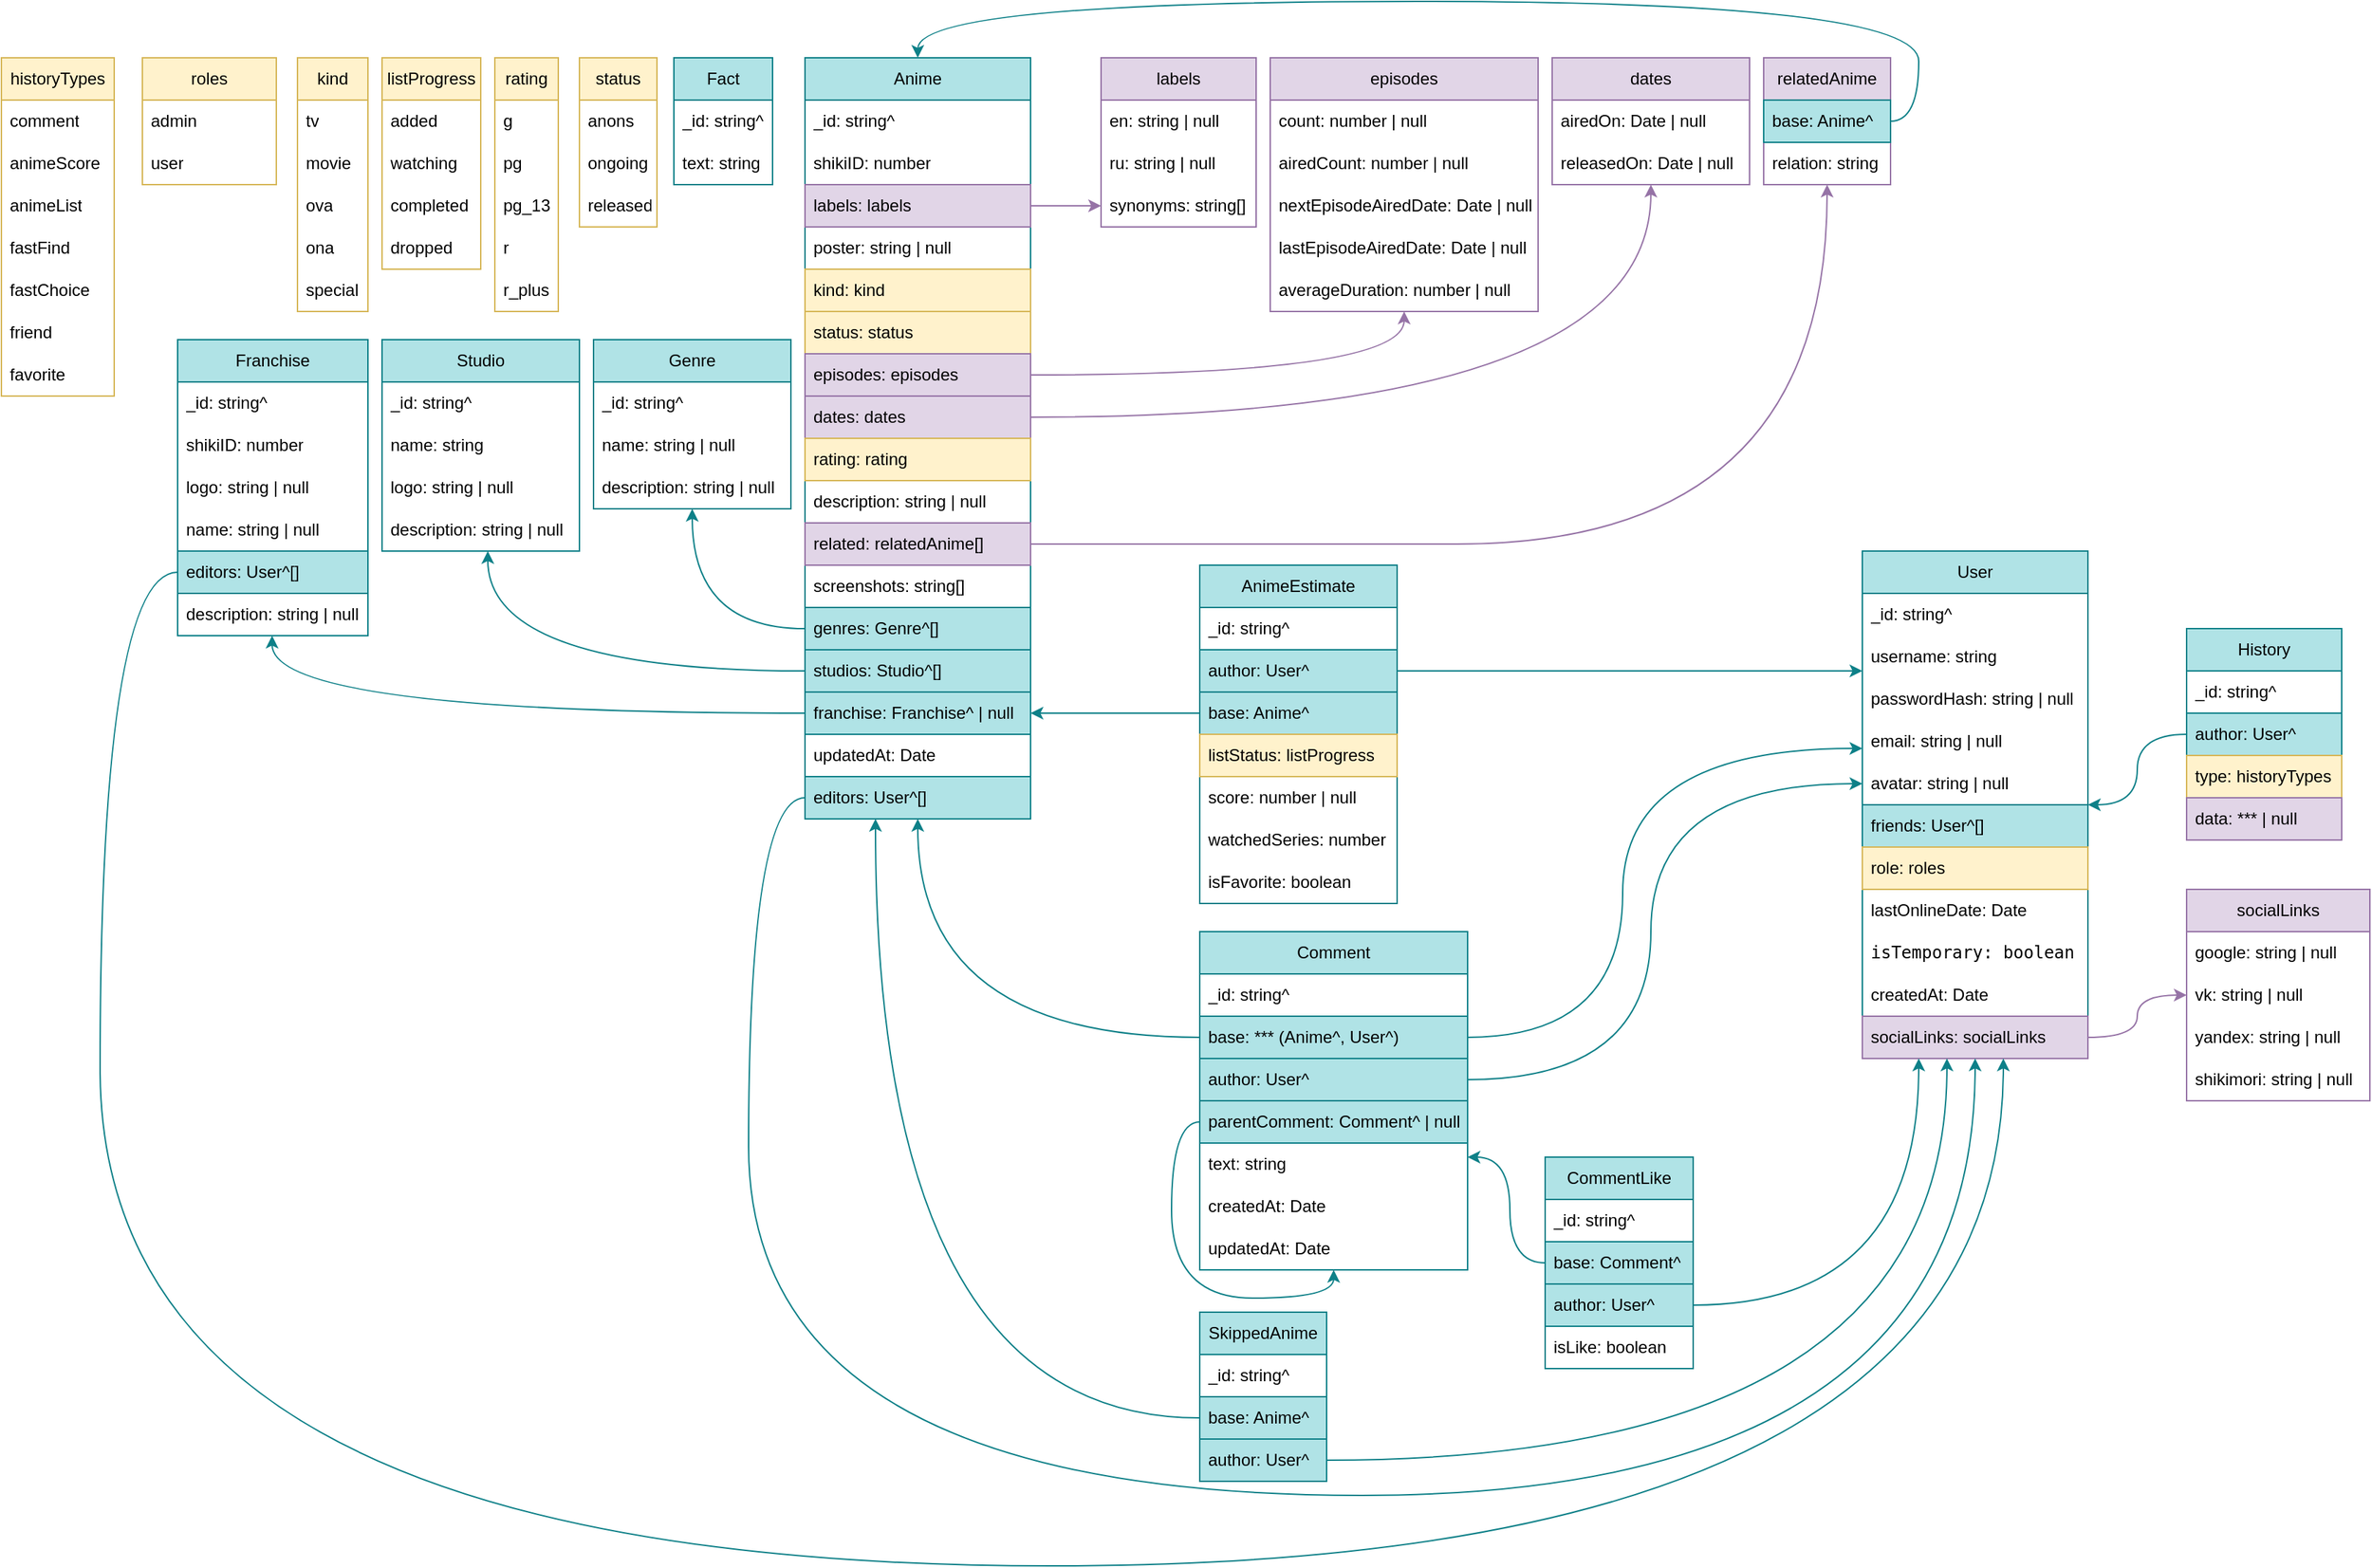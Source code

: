 <mxfile version="26.0.2">
  <diagram name="Страница — 1" id="XKVFJ1GbbV7rKd_0JlMm">
    <mxGraphModel dx="149" dy="994" grid="1" gridSize="10" guides="1" tooltips="1" connect="1" arrows="1" fold="1" page="1" pageScale="1" pageWidth="827" pageHeight="1169" math="0" shadow="0">
      <root>
        <mxCell id="0" />
        <mxCell id="1" parent="0" />
        <mxCell id="zZ4p3Ma7blZlyQDrdSuo-1" value="Fact" style="swimlane;fontStyle=0;childLayout=stackLayout;horizontal=1;startSize=30;horizontalStack=0;resizeParent=1;resizeParentMax=0;resizeLast=0;collapsible=1;marginBottom=0;whiteSpace=wrap;html=1;fillColor=#b0e3e6;strokeColor=#0e8088;" parent="1" vertex="1">
          <mxGeometry x="2197" y="710" width="70" height="90" as="geometry" />
        </mxCell>
        <mxCell id="zZ4p3Ma7blZlyQDrdSuo-2" value="_id: string^" style="text;strokeColor=none;fillColor=none;align=left;verticalAlign=middle;spacingLeft=4;spacingRight=4;overflow=hidden;points=[[0,0.5],[1,0.5]];portConstraint=eastwest;rotatable=0;whiteSpace=wrap;html=1;" parent="zZ4p3Ma7blZlyQDrdSuo-1" vertex="1">
          <mxGeometry y="30" width="70" height="30" as="geometry" />
        </mxCell>
        <mxCell id="zZ4p3Ma7blZlyQDrdSuo-4" value="text: string" style="text;strokeColor=none;fillColor=none;align=left;verticalAlign=middle;spacingLeft=4;spacingRight=4;overflow=hidden;points=[[0,0.5],[1,0.5]];portConstraint=eastwest;rotatable=0;whiteSpace=wrap;html=1;" parent="zZ4p3Ma7blZlyQDrdSuo-1" vertex="1">
          <mxGeometry y="60" width="70" height="30" as="geometry" />
        </mxCell>
        <mxCell id="zZ4p3Ma7blZlyQDrdSuo-5" value="Genre" style="swimlane;fontStyle=0;childLayout=stackLayout;horizontal=1;startSize=30;horizontalStack=0;resizeParent=1;resizeParentMax=0;resizeLast=0;collapsible=1;marginBottom=0;whiteSpace=wrap;html=1;fillColor=#b0e3e6;strokeColor=#0e8088;" parent="1" vertex="1">
          <mxGeometry x="2140" y="910" width="140" height="120" as="geometry" />
        </mxCell>
        <mxCell id="zZ4p3Ma7blZlyQDrdSuo-6" value="_id: string^" style="text;strokeColor=none;fillColor=none;align=left;verticalAlign=middle;spacingLeft=4;spacingRight=4;overflow=hidden;points=[[0,0.5],[1,0.5]];portConstraint=eastwest;rotatable=0;whiteSpace=wrap;html=1;" parent="zZ4p3Ma7blZlyQDrdSuo-5" vertex="1">
          <mxGeometry y="30" width="140" height="30" as="geometry" />
        </mxCell>
        <mxCell id="zZ4p3Ma7blZlyQDrdSuo-7" value="name: string | null" style="text;strokeColor=none;fillColor=none;align=left;verticalAlign=middle;spacingLeft=4;spacingRight=4;overflow=hidden;points=[[0,0.5],[1,0.5]];portConstraint=eastwest;rotatable=0;whiteSpace=wrap;html=1;" parent="zZ4p3Ma7blZlyQDrdSuo-5" vertex="1">
          <mxGeometry y="60" width="140" height="30" as="geometry" />
        </mxCell>
        <mxCell id="zZ4p3Ma7blZlyQDrdSuo-8" value="description: string | null" style="text;strokeColor=none;fillColor=none;align=left;verticalAlign=middle;spacingLeft=4;spacingRight=4;overflow=hidden;points=[[0,0.5],[1,0.5]];portConstraint=eastwest;rotatable=0;whiteSpace=wrap;html=1;" parent="zZ4p3Ma7blZlyQDrdSuo-5" vertex="1">
          <mxGeometry y="90" width="140" height="30" as="geometry" />
        </mxCell>
        <mxCell id="zZ4p3Ma7blZlyQDrdSuo-31" value="Studio" style="swimlane;fontStyle=0;childLayout=stackLayout;horizontal=1;startSize=30;horizontalStack=0;resizeParent=1;resizeParentMax=0;resizeLast=0;collapsible=1;marginBottom=0;whiteSpace=wrap;html=1;fillColor=#b0e3e6;strokeColor=#0e8088;" parent="1" vertex="1">
          <mxGeometry x="1990" y="910" width="140" height="150" as="geometry" />
        </mxCell>
        <mxCell id="zZ4p3Ma7blZlyQDrdSuo-32" value="_id: string^" style="text;strokeColor=none;fillColor=none;align=left;verticalAlign=middle;spacingLeft=4;spacingRight=4;overflow=hidden;points=[[0,0.5],[1,0.5]];portConstraint=eastwest;rotatable=0;whiteSpace=wrap;html=1;" parent="zZ4p3Ma7blZlyQDrdSuo-31" vertex="1">
          <mxGeometry y="30" width="140" height="30" as="geometry" />
        </mxCell>
        <mxCell id="zZ4p3Ma7blZlyQDrdSuo-35" value="name:&amp;nbsp;&lt;span style=&quot;text-align: center;&quot;&gt;string&lt;/span&gt;" style="text;align=left;verticalAlign=middle;spacingLeft=4;spacingRight=4;overflow=hidden;points=[[0,0.5],[1,0.5]];portConstraint=eastwest;rotatable=0;whiteSpace=wrap;html=1;" parent="zZ4p3Ma7blZlyQDrdSuo-31" vertex="1">
          <mxGeometry y="60" width="140" height="30" as="geometry" />
        </mxCell>
        <mxCell id="zZ4p3Ma7blZlyQDrdSuo-37" value="&lt;div style=&quot;text-align: center;&quot;&gt;&lt;span style=&quot;background-color: initial;&quot;&gt;logo: string | null&lt;/span&gt;&lt;/div&gt;" style="text;strokeColor=none;fillColor=none;align=left;verticalAlign=middle;spacingLeft=4;spacingRight=4;overflow=hidden;points=[[0,0.5],[1,0.5]];portConstraint=eastwest;rotatable=0;whiteSpace=wrap;html=1;" parent="zZ4p3Ma7blZlyQDrdSuo-31" vertex="1">
          <mxGeometry y="90" width="140" height="30" as="geometry" />
        </mxCell>
        <mxCell id="zZ4p3Ma7blZlyQDrdSuo-36" value="description: string | null" style="text;strokeColor=none;fillColor=none;align=left;verticalAlign=middle;spacingLeft=4;spacingRight=4;overflow=hidden;points=[[0,0.5],[1,0.5]];portConstraint=eastwest;rotatable=0;whiteSpace=wrap;html=1;" parent="zZ4p3Ma7blZlyQDrdSuo-31" vertex="1">
          <mxGeometry y="120" width="140" height="30" as="geometry" />
        </mxCell>
        <mxCell id="zZ4p3Ma7blZlyQDrdSuo-41" value="Franchise" style="swimlane;fontStyle=0;childLayout=stackLayout;horizontal=1;startSize=30;horizontalStack=0;resizeParent=1;resizeParentMax=0;resizeLast=0;collapsible=1;marginBottom=0;whiteSpace=wrap;html=1;fillColor=#b0e3e6;strokeColor=#0e8088;" parent="1" vertex="1">
          <mxGeometry x="1845" y="910" width="135" height="210" as="geometry">
            <mxRectangle x="2610" y="1110" width="90" height="30" as="alternateBounds" />
          </mxGeometry>
        </mxCell>
        <mxCell id="zZ4p3Ma7blZlyQDrdSuo-42" value="_id: string^" style="text;strokeColor=none;fillColor=none;align=left;verticalAlign=middle;spacingLeft=4;spacingRight=4;overflow=hidden;points=[[0,0.5],[1,0.5]];portConstraint=eastwest;rotatable=0;whiteSpace=wrap;html=1;" parent="zZ4p3Ma7blZlyQDrdSuo-41" vertex="1">
          <mxGeometry y="30" width="135" height="30" as="geometry" />
        </mxCell>
        <mxCell id="TUELedt9HA0YeExGrcue-5" value="shikiID: number" style="text;strokeColor=none;fillColor=none;align=left;verticalAlign=middle;spacingLeft=4;spacingRight=4;overflow=hidden;points=[[0,0.5],[1,0.5]];portConstraint=eastwest;rotatable=0;whiteSpace=wrap;html=1;" parent="zZ4p3Ma7blZlyQDrdSuo-41" vertex="1">
          <mxGeometry y="60" width="135" height="30" as="geometry" />
        </mxCell>
        <mxCell id="zZ4p3Ma7blZlyQDrdSuo-45" value="&lt;div style=&quot;text-align: center;&quot;&gt;&lt;span style=&quot;background-color: initial;&quot;&gt;logo: string | null&lt;/span&gt;&lt;/div&gt;" style="text;strokeColor=none;fillColor=none;align=left;verticalAlign=middle;spacingLeft=4;spacingRight=4;overflow=hidden;points=[[0,0.5],[1,0.5]];portConstraint=eastwest;rotatable=0;whiteSpace=wrap;html=1;" parent="zZ4p3Ma7blZlyQDrdSuo-41" vertex="1">
          <mxGeometry y="90" width="135" height="30" as="geometry" />
        </mxCell>
        <mxCell id="TUELedt9HA0YeExGrcue-6" value="name: string | null" style="text;strokeColor=none;fillColor=none;align=left;verticalAlign=middle;spacingLeft=4;spacingRight=4;overflow=hidden;points=[[0,0.5],[1,0.5]];portConstraint=eastwest;rotatable=0;whiteSpace=wrap;html=1;" parent="zZ4p3Ma7blZlyQDrdSuo-41" vertex="1">
          <mxGeometry y="120" width="135" height="30" as="geometry" />
        </mxCell>
        <mxCell id="0y52xz_n6hfbKLtRk1o--50" value="&lt;div style=&quot;text-align: center;&quot;&gt;&lt;span style=&quot;background-color: initial;&quot;&gt;editors: User^[]&lt;/span&gt;&lt;/div&gt;" style="text;strokeColor=#0e8088;fillColor=#b0e3e6;align=left;verticalAlign=middle;spacingLeft=4;spacingRight=4;overflow=hidden;points=[[0,0.5],[1,0.5]];portConstraint=eastwest;rotatable=0;whiteSpace=wrap;html=1;" parent="zZ4p3Ma7blZlyQDrdSuo-41" vertex="1">
          <mxGeometry y="150" width="135" height="30" as="geometry" />
        </mxCell>
        <mxCell id="TUELedt9HA0YeExGrcue-7" value="description: string | null" style="text;strokeColor=none;fillColor=none;align=left;verticalAlign=middle;spacingLeft=4;spacingRight=4;overflow=hidden;points=[[0,0.5],[1,0.5]];portConstraint=eastwest;rotatable=0;whiteSpace=wrap;html=1;" parent="zZ4p3Ma7blZlyQDrdSuo-41" vertex="1">
          <mxGeometry y="180" width="135" height="30" as="geometry" />
        </mxCell>
        <mxCell id="zZ4p3Ma7blZlyQDrdSuo-47" value="Comment" style="swimlane;fontStyle=0;childLayout=stackLayout;horizontal=1;startSize=30;horizontalStack=0;resizeParent=1;resizeParentMax=0;resizeLast=0;collapsible=1;marginBottom=0;whiteSpace=wrap;html=1;fillColor=#b0e3e6;strokeColor=#0e8088;" parent="1" vertex="1">
          <mxGeometry x="2570" y="1330" width="190" height="240" as="geometry" />
        </mxCell>
        <mxCell id="zZ4p3Ma7blZlyQDrdSuo-48" value="_id: string^" style="text;strokeColor=none;fillColor=none;align=left;verticalAlign=middle;spacingLeft=4;spacingRight=4;overflow=hidden;points=[[0,0.5],[1,0.5]];portConstraint=eastwest;rotatable=0;whiteSpace=wrap;html=1;" parent="zZ4p3Ma7blZlyQDrdSuo-47" vertex="1">
          <mxGeometry y="30" width="190" height="30" as="geometry" />
        </mxCell>
        <mxCell id="zZ4p3Ma7blZlyQDrdSuo-92" value="&lt;div style=&quot;text-align: center;&quot;&gt;&lt;span style=&quot;background-color: initial;&quot;&gt;base: *** (Anime^, User^)&lt;/span&gt;&lt;/div&gt;" style="text;strokeColor=#0e8088;fillColor=#b0e3e6;align=left;verticalAlign=middle;spacingLeft=4;spacingRight=4;overflow=hidden;points=[[0,0.5],[1,0.5]];portConstraint=eastwest;rotatable=0;whiteSpace=wrap;html=1;" parent="zZ4p3Ma7blZlyQDrdSuo-47" vertex="1">
          <mxGeometry y="60" width="190" height="30" as="geometry" />
        </mxCell>
        <mxCell id="zZ4p3Ma7blZlyQDrdSuo-49" value="&lt;div style=&quot;text-align: center;&quot;&gt;&lt;span style=&quot;background-color: initial;&quot;&gt;author: User^&lt;/span&gt;&lt;/div&gt;" style="text;strokeColor=#0e8088;fillColor=#b0e3e6;align=left;verticalAlign=middle;spacingLeft=4;spacingRight=4;overflow=hidden;points=[[0,0.5],[1,0.5]];portConstraint=eastwest;rotatable=0;whiteSpace=wrap;html=1;" parent="zZ4p3Ma7blZlyQDrdSuo-47" vertex="1">
          <mxGeometry y="90" width="190" height="30" as="geometry" />
        </mxCell>
        <mxCell id="TUELedt9HA0YeExGrcue-19" value="&lt;div style=&quot;text-align: center;&quot;&gt;&lt;span style=&quot;background-color: initial;&quot;&gt;parentComment: Comment^ | null&lt;/span&gt;&lt;/div&gt;" style="text;strokeColor=#0e8088;fillColor=#b0e3e6;align=left;verticalAlign=middle;spacingLeft=4;spacingRight=4;overflow=hidden;points=[[0,0.5],[1,0.5]];portConstraint=eastwest;rotatable=0;whiteSpace=wrap;html=1;" parent="zZ4p3Ma7blZlyQDrdSuo-47" vertex="1">
          <mxGeometry y="120" width="190" height="30" as="geometry" />
        </mxCell>
        <mxCell id="zZ4p3Ma7blZlyQDrdSuo-50" value="&lt;div style=&quot;text-align: center;&quot;&gt;&lt;span style=&quot;background-color: initial;&quot;&gt;text: string&lt;/span&gt;&lt;/div&gt;" style="text;strokeColor=none;fillColor=none;align=left;verticalAlign=middle;spacingLeft=4;spacingRight=4;overflow=hidden;points=[[0,0.5],[1,0.5]];portConstraint=eastwest;rotatable=0;whiteSpace=wrap;html=1;" parent="zZ4p3Ma7blZlyQDrdSuo-47" vertex="1">
          <mxGeometry y="150" width="190" height="30" as="geometry" />
        </mxCell>
        <mxCell id="TUELedt9HA0YeExGrcue-20" style="edgeStyle=orthogonalEdgeStyle;rounded=0;orthogonalLoop=1;jettySize=auto;html=1;fillColor=#1ba1e2;strokeColor=#0E8088;curved=1;" parent="zZ4p3Ma7blZlyQDrdSuo-47" source="TUELedt9HA0YeExGrcue-19" target="zZ4p3Ma7blZlyQDrdSuo-47" edge="1">
          <mxGeometry relative="1" as="geometry">
            <Array as="points">
              <mxPoint x="-20" y="135" />
              <mxPoint x="-20" y="260" />
              <mxPoint x="95" y="260" />
            </Array>
          </mxGeometry>
        </mxCell>
        <mxCell id="0y52xz_n6hfbKLtRk1o--20" value="createdAt: Date" style="text;strokeColor=none;fillColor=none;align=left;verticalAlign=middle;spacingLeft=4;spacingRight=4;overflow=hidden;points=[[0,0.5],[1,0.5]];portConstraint=eastwest;rotatable=0;whiteSpace=wrap;html=1;" parent="zZ4p3Ma7blZlyQDrdSuo-47" vertex="1">
          <mxGeometry y="180" width="190" height="30" as="geometry" />
        </mxCell>
        <mxCell id="0y52xz_n6hfbKLtRk1o--19" value="updatedAt: Date" style="text;strokeColor=none;fillColor=none;align=left;verticalAlign=middle;spacingLeft=4;spacingRight=4;overflow=hidden;points=[[0,0.5],[1,0.5]];portConstraint=eastwest;rotatable=0;whiteSpace=wrap;html=1;" parent="zZ4p3Ma7blZlyQDrdSuo-47" vertex="1">
          <mxGeometry y="210" width="190" height="30" as="geometry" />
        </mxCell>
        <mxCell id="zCz9-yZ-BNrnuggZIsPc-2" value="Anime" style="swimlane;fontStyle=0;childLayout=stackLayout;horizontal=1;startSize=30;horizontalStack=0;resizeParent=1;resizeParentMax=0;resizeLast=0;collapsible=1;marginBottom=0;whiteSpace=wrap;html=1;fillColor=#b0e3e6;strokeColor=#0e8088;" parent="1" vertex="1">
          <mxGeometry x="2290" y="710" width="160" height="540" as="geometry" />
        </mxCell>
        <mxCell id="zCz9-yZ-BNrnuggZIsPc-3" value="_id: string^" style="text;strokeColor=none;fillColor=none;align=left;verticalAlign=middle;spacingLeft=4;spacingRight=4;overflow=hidden;points=[[0,0.5],[1,0.5]];portConstraint=eastwest;rotatable=0;whiteSpace=wrap;html=1;" parent="zCz9-yZ-BNrnuggZIsPc-2" vertex="1">
          <mxGeometry y="30" width="160" height="30" as="geometry" />
        </mxCell>
        <mxCell id="zCz9-yZ-BNrnuggZIsPc-6" value="shikiID: number" style="text;strokeColor=none;fillColor=none;align=left;verticalAlign=middle;spacingLeft=4;spacingRight=4;overflow=hidden;points=[[0,0.5],[1,0.5]];portConstraint=eastwest;rotatable=0;whiteSpace=wrap;html=1;" parent="zCz9-yZ-BNrnuggZIsPc-2" vertex="1">
          <mxGeometry y="60" width="160" height="30" as="geometry" />
        </mxCell>
        <mxCell id="zCz9-yZ-BNrnuggZIsPc-7" value="labels: labels" style="text;strokeColor=#9673a6;fillColor=#e1d5e7;align=left;verticalAlign=middle;spacingLeft=4;spacingRight=4;overflow=hidden;points=[[0,0.5],[1,0.5]];portConstraint=eastwest;rotatable=0;whiteSpace=wrap;html=1;" parent="zCz9-yZ-BNrnuggZIsPc-2" vertex="1">
          <mxGeometry y="90" width="160" height="30" as="geometry" />
        </mxCell>
        <mxCell id="zCz9-yZ-BNrnuggZIsPc-15" value="poster: string | null" style="text;strokeColor=none;fillColor=none;align=left;verticalAlign=middle;spacingLeft=4;spacingRight=4;overflow=hidden;points=[[0,0.5],[1,0.5]];portConstraint=eastwest;rotatable=0;whiteSpace=wrap;html=1;" parent="zCz9-yZ-BNrnuggZIsPc-2" vertex="1">
          <mxGeometry y="120" width="160" height="30" as="geometry" />
        </mxCell>
        <mxCell id="zCz9-yZ-BNrnuggZIsPc-16" value="kind: kind" style="text;strokeColor=#d6b656;fillColor=#fff2cc;align=left;verticalAlign=middle;spacingLeft=4;spacingRight=4;overflow=hidden;points=[[0,0.5],[1,0.5]];portConstraint=eastwest;rotatable=0;whiteSpace=wrap;html=1;" parent="zCz9-yZ-BNrnuggZIsPc-2" vertex="1">
          <mxGeometry y="150" width="160" height="30" as="geometry" />
        </mxCell>
        <mxCell id="zCz9-yZ-BNrnuggZIsPc-44" value="status: status" style="text;strokeColor=#d6b656;fillColor=#fff2cc;align=left;verticalAlign=middle;spacingLeft=4;spacingRight=4;overflow=hidden;points=[[0,0.5],[1,0.5]];portConstraint=eastwest;rotatable=0;whiteSpace=wrap;html=1;" parent="zCz9-yZ-BNrnuggZIsPc-2" vertex="1">
          <mxGeometry y="180" width="160" height="30" as="geometry" />
        </mxCell>
        <mxCell id="zCz9-yZ-BNrnuggZIsPc-54" value="episodes: episodes" style="text;strokeColor=#9673a6;fillColor=#e1d5e7;align=left;verticalAlign=middle;spacingLeft=4;spacingRight=4;overflow=hidden;points=[[0,0.5],[1,0.5]];portConstraint=eastwest;rotatable=0;whiteSpace=wrap;html=1;" parent="zCz9-yZ-BNrnuggZIsPc-2" vertex="1">
          <mxGeometry y="210" width="160" height="30" as="geometry" />
        </mxCell>
        <mxCell id="zCz9-yZ-BNrnuggZIsPc-72" value="dates: dates" style="text;strokeColor=#9673a6;fillColor=#e1d5e7;align=left;verticalAlign=middle;spacingLeft=4;spacingRight=4;overflow=hidden;points=[[0,0.5],[1,0.5]];portConstraint=eastwest;rotatable=0;whiteSpace=wrap;html=1;" parent="zCz9-yZ-BNrnuggZIsPc-2" vertex="1">
          <mxGeometry y="240" width="160" height="30" as="geometry" />
        </mxCell>
        <mxCell id="zCz9-yZ-BNrnuggZIsPc-77" value="rating: rating" style="text;strokeColor=#d6b656;fillColor=#fff2cc;align=left;verticalAlign=middle;spacingLeft=4;spacingRight=4;overflow=hidden;points=[[0,0.5],[1,0.5]];portConstraint=eastwest;rotatable=0;whiteSpace=wrap;html=1;" parent="zCz9-yZ-BNrnuggZIsPc-2" vertex="1">
          <mxGeometry y="270" width="160" height="30" as="geometry" />
        </mxCell>
        <mxCell id="zCz9-yZ-BNrnuggZIsPc-86" value="description: string | null" style="text;strokeColor=none;fillColor=none;align=left;verticalAlign=middle;spacingLeft=4;spacingRight=4;overflow=hidden;points=[[0,0.5],[1,0.5]];portConstraint=eastwest;rotatable=0;whiteSpace=wrap;html=1;" parent="zCz9-yZ-BNrnuggZIsPc-2" vertex="1">
          <mxGeometry y="300" width="160" height="30" as="geometry" />
        </mxCell>
        <mxCell id="jFXlIMssa5CcWGej5E4a-13" value="related: relatedAnime[]" style="text;strokeColor=#9673a6;fillColor=#e1d5e7;align=left;verticalAlign=middle;spacingLeft=4;spacingRight=4;overflow=hidden;points=[[0,0.5],[1,0.5]];portConstraint=eastwest;rotatable=0;whiteSpace=wrap;html=1;" parent="zCz9-yZ-BNrnuggZIsPc-2" vertex="1">
          <mxGeometry y="330" width="160" height="30" as="geometry" />
        </mxCell>
        <mxCell id="zCz9-yZ-BNrnuggZIsPc-87" value="screenshots: string[]" style="text;strokeColor=none;fillColor=none;align=left;verticalAlign=middle;spacingLeft=4;spacingRight=4;overflow=hidden;points=[[0,0.5],[1,0.5]];portConstraint=eastwest;rotatable=0;whiteSpace=wrap;html=1;" parent="zCz9-yZ-BNrnuggZIsPc-2" vertex="1">
          <mxGeometry y="360" width="160" height="30" as="geometry" />
        </mxCell>
        <mxCell id="zCz9-yZ-BNrnuggZIsPc-89" value="genres: Genre^[]" style="text;strokeColor=#0e8088;fillColor=#b0e3e6;align=left;verticalAlign=middle;spacingLeft=4;spacingRight=4;overflow=hidden;points=[[0,0.5],[1,0.5]];portConstraint=eastwest;rotatable=0;whiteSpace=wrap;html=1;" parent="zCz9-yZ-BNrnuggZIsPc-2" vertex="1">
          <mxGeometry y="390" width="160" height="30" as="geometry" />
        </mxCell>
        <mxCell id="zCz9-yZ-BNrnuggZIsPc-92" value="studios: Studio^[]" style="text;strokeColor=#0e8088;fillColor=#b0e3e6;align=left;verticalAlign=middle;spacingLeft=4;spacingRight=4;overflow=hidden;points=[[0,0.5],[1,0.5]];portConstraint=eastwest;rotatable=0;whiteSpace=wrap;html=1;" parent="zCz9-yZ-BNrnuggZIsPc-2" vertex="1">
          <mxGeometry y="420" width="160" height="30" as="geometry" />
        </mxCell>
        <mxCell id="zCz9-yZ-BNrnuggZIsPc-94" value="franchise: Franchise^ | null" style="text;strokeColor=#0e8088;fillColor=#b0e3e6;align=left;verticalAlign=middle;spacingLeft=4;spacingRight=4;overflow=hidden;points=[[0,0.5],[1,0.5]];portConstraint=eastwest;rotatable=0;whiteSpace=wrap;html=1;" parent="zCz9-yZ-BNrnuggZIsPc-2" vertex="1">
          <mxGeometry y="450" width="160" height="30" as="geometry" />
        </mxCell>
        <mxCell id="zCz9-yZ-BNrnuggZIsPc-96" value="updatedAt: Date" style="text;strokeColor=none;fillColor=none;align=left;verticalAlign=middle;spacingLeft=4;spacingRight=4;overflow=hidden;points=[[0,0.5],[1,0.5]];portConstraint=eastwest;rotatable=0;whiteSpace=wrap;html=1;" parent="zCz9-yZ-BNrnuggZIsPc-2" vertex="1">
          <mxGeometry y="480" width="160" height="30" as="geometry" />
        </mxCell>
        <mxCell id="0y52xz_n6hfbKLtRk1o--48" value="&lt;div style=&quot;text-align: center;&quot;&gt;&lt;span style=&quot;background-color: initial;&quot;&gt;editors: User^[]&lt;/span&gt;&lt;/div&gt;" style="text;strokeColor=#0e8088;fillColor=#b0e3e6;align=left;verticalAlign=middle;spacingLeft=4;spacingRight=4;overflow=hidden;points=[[0,0.5],[1,0.5]];portConstraint=eastwest;rotatable=0;whiteSpace=wrap;html=1;" parent="zCz9-yZ-BNrnuggZIsPc-2" vertex="1">
          <mxGeometry y="510" width="160" height="30" as="geometry" />
        </mxCell>
        <mxCell id="zCz9-yZ-BNrnuggZIsPc-9" value="&lt;span style=&quot;text-align: left;&quot;&gt;labels&lt;/span&gt;" style="swimlane;fontStyle=0;childLayout=stackLayout;horizontal=1;startSize=30;horizontalStack=0;resizeParent=1;resizeParentMax=0;resizeLast=0;collapsible=1;marginBottom=0;whiteSpace=wrap;html=1;fillColor=#e1d5e7;strokeColor=#9673a6;" parent="1" vertex="1">
          <mxGeometry x="2500" y="710" width="110" height="120" as="geometry" />
        </mxCell>
        <mxCell id="zCz9-yZ-BNrnuggZIsPc-11" value="en: string | null" style="text;strokeColor=none;fillColor=none;align=left;verticalAlign=middle;spacingLeft=4;spacingRight=4;overflow=hidden;points=[[0,0.5],[1,0.5]];portConstraint=eastwest;rotatable=0;whiteSpace=wrap;html=1;" parent="zCz9-yZ-BNrnuggZIsPc-9" vertex="1">
          <mxGeometry y="30" width="110" height="30" as="geometry" />
        </mxCell>
        <mxCell id="zCz9-yZ-BNrnuggZIsPc-12" value="ru: string&amp;nbsp;| null" style="text;strokeColor=none;fillColor=none;align=left;verticalAlign=middle;spacingLeft=4;spacingRight=4;overflow=hidden;points=[[0,0.5],[1,0.5]];portConstraint=eastwest;rotatable=0;whiteSpace=wrap;html=1;" parent="zCz9-yZ-BNrnuggZIsPc-9" vertex="1">
          <mxGeometry y="60" width="110" height="30" as="geometry" />
        </mxCell>
        <mxCell id="zCz9-yZ-BNrnuggZIsPc-13" value="synonyms: string[]" style="text;strokeColor=none;fillColor=none;align=left;verticalAlign=middle;spacingLeft=4;spacingRight=4;overflow=hidden;points=[[0,0.5],[1,0.5]];portConstraint=eastwest;rotatable=0;whiteSpace=wrap;html=1;" parent="zCz9-yZ-BNrnuggZIsPc-9" vertex="1">
          <mxGeometry y="90" width="110" height="30" as="geometry" />
        </mxCell>
        <mxCell id="zCz9-yZ-BNrnuggZIsPc-17" value="&lt;span style=&quot;text-align: left;&quot;&gt;kind&lt;/span&gt;" style="swimlane;fontStyle=0;childLayout=stackLayout;horizontal=1;startSize=30;horizontalStack=0;resizeParent=1;resizeParentMax=0;resizeLast=0;collapsible=1;marginBottom=0;whiteSpace=wrap;html=1;fillColor=#fff2cc;strokeColor=#d6b656;" parent="1" vertex="1">
          <mxGeometry x="1930" y="710" width="50" height="180" as="geometry" />
        </mxCell>
        <mxCell id="zCz9-yZ-BNrnuggZIsPc-18" value="tv" style="text;strokeColor=none;fillColor=none;align=left;verticalAlign=middle;spacingLeft=4;spacingRight=4;overflow=hidden;points=[[0,0.5],[1,0.5]];portConstraint=eastwest;rotatable=0;whiteSpace=wrap;html=1;" parent="zCz9-yZ-BNrnuggZIsPc-17" vertex="1">
          <mxGeometry y="30" width="50" height="30" as="geometry" />
        </mxCell>
        <mxCell id="zCz9-yZ-BNrnuggZIsPc-19" value="movie" style="text;strokeColor=none;fillColor=none;align=left;verticalAlign=middle;spacingLeft=4;spacingRight=4;overflow=hidden;points=[[0,0.5],[1,0.5]];portConstraint=eastwest;rotatable=0;whiteSpace=wrap;html=1;" parent="zCz9-yZ-BNrnuggZIsPc-17" vertex="1">
          <mxGeometry y="60" width="50" height="30" as="geometry" />
        </mxCell>
        <mxCell id="zCz9-yZ-BNrnuggZIsPc-20" value="ova" style="text;strokeColor=none;fillColor=none;align=left;verticalAlign=middle;spacingLeft=4;spacingRight=4;overflow=hidden;points=[[0,0.5],[1,0.5]];portConstraint=eastwest;rotatable=0;whiteSpace=wrap;html=1;" parent="zCz9-yZ-BNrnuggZIsPc-17" vertex="1">
          <mxGeometry y="90" width="50" height="30" as="geometry" />
        </mxCell>
        <mxCell id="zCz9-yZ-BNrnuggZIsPc-21" value="ona" style="text;strokeColor=none;fillColor=none;align=left;verticalAlign=middle;spacingLeft=4;spacingRight=4;overflow=hidden;points=[[0,0.5],[1,0.5]];portConstraint=eastwest;rotatable=0;whiteSpace=wrap;html=1;" parent="zCz9-yZ-BNrnuggZIsPc-17" vertex="1">
          <mxGeometry y="120" width="50" height="30" as="geometry" />
        </mxCell>
        <mxCell id="zCz9-yZ-BNrnuggZIsPc-22" value="special" style="text;strokeColor=none;fillColor=none;align=left;verticalAlign=middle;spacingLeft=4;spacingRight=4;overflow=hidden;points=[[0,0.5],[1,0.5]];portConstraint=eastwest;rotatable=0;whiteSpace=wrap;html=1;" parent="zCz9-yZ-BNrnuggZIsPc-17" vertex="1">
          <mxGeometry y="150" width="50" height="30" as="geometry" />
        </mxCell>
        <mxCell id="zCz9-yZ-BNrnuggZIsPc-45" value="&lt;span style=&quot;text-align: left;&quot;&gt;status&lt;/span&gt;" style="swimlane;fontStyle=0;childLayout=stackLayout;horizontal=1;startSize=30;horizontalStack=0;resizeParent=1;resizeParentMax=0;resizeLast=0;collapsible=1;marginBottom=0;whiteSpace=wrap;html=1;fillColor=#fff2cc;strokeColor=#d6b656;" parent="1" vertex="1">
          <mxGeometry x="2130" y="710" width="55" height="120" as="geometry" />
        </mxCell>
        <mxCell id="zCz9-yZ-BNrnuggZIsPc-46" value="anons" style="text;strokeColor=none;fillColor=none;align=left;verticalAlign=middle;spacingLeft=4;spacingRight=4;overflow=hidden;points=[[0,0.5],[1,0.5]];portConstraint=eastwest;rotatable=0;whiteSpace=wrap;html=1;" parent="zCz9-yZ-BNrnuggZIsPc-45" vertex="1">
          <mxGeometry y="30" width="55" height="30" as="geometry" />
        </mxCell>
        <mxCell id="zCz9-yZ-BNrnuggZIsPc-47" value="ongoing" style="text;strokeColor=none;fillColor=none;align=left;verticalAlign=middle;spacingLeft=4;spacingRight=4;overflow=hidden;points=[[0,0.5],[1,0.5]];portConstraint=eastwest;rotatable=0;whiteSpace=wrap;html=1;" parent="zCz9-yZ-BNrnuggZIsPc-45" vertex="1">
          <mxGeometry y="60" width="55" height="30" as="geometry" />
        </mxCell>
        <mxCell id="zCz9-yZ-BNrnuggZIsPc-48" value="released" style="text;strokeColor=none;fillColor=none;align=left;verticalAlign=middle;spacingLeft=4;spacingRight=4;overflow=hidden;points=[[0,0.5],[1,0.5]];portConstraint=eastwest;rotatable=0;whiteSpace=wrap;html=1;" parent="zCz9-yZ-BNrnuggZIsPc-45" vertex="1">
          <mxGeometry y="90" width="55" height="30" as="geometry" />
        </mxCell>
        <mxCell id="zCz9-yZ-BNrnuggZIsPc-55" value="&lt;span style=&quot;text-align: left;&quot;&gt;episodes&lt;/span&gt;" style="swimlane;fontStyle=0;childLayout=stackLayout;horizontal=1;startSize=30;horizontalStack=0;resizeParent=1;resizeParentMax=0;resizeLast=0;collapsible=1;marginBottom=0;whiteSpace=wrap;html=1;fillColor=#e1d5e7;strokeColor=#9673a6;" parent="1" vertex="1">
          <mxGeometry x="2620" y="710" width="190" height="180" as="geometry">
            <mxRectangle x="-200" y="1930" width="90" height="30" as="alternateBounds" />
          </mxGeometry>
        </mxCell>
        <mxCell id="zCz9-yZ-BNrnuggZIsPc-56" value="count: number | null" style="text;strokeColor=none;fillColor=none;align=left;verticalAlign=middle;spacingLeft=4;spacingRight=4;overflow=hidden;points=[[0,0.5],[1,0.5]];portConstraint=eastwest;rotatable=0;whiteSpace=wrap;html=1;" parent="zCz9-yZ-BNrnuggZIsPc-55" vertex="1">
          <mxGeometry y="30" width="190" height="30" as="geometry" />
        </mxCell>
        <mxCell id="TUELedt9HA0YeExGrcue-1" value="airedCount: number | null" style="text;strokeColor=none;fillColor=none;align=left;verticalAlign=middle;spacingLeft=4;spacingRight=4;overflow=hidden;points=[[0,0.5],[1,0.5]];portConstraint=eastwest;rotatable=0;whiteSpace=wrap;html=1;" parent="zCz9-yZ-BNrnuggZIsPc-55" vertex="1">
          <mxGeometry y="60" width="190" height="30" as="geometry" />
        </mxCell>
        <mxCell id="TUELedt9HA0YeExGrcue-2" value="nextEpisodeAiredDate: Date | null" style="text;strokeColor=none;fillColor=none;align=left;verticalAlign=middle;spacingLeft=4;spacingRight=4;overflow=hidden;points=[[0,0.5],[1,0.5]];portConstraint=eastwest;rotatable=0;whiteSpace=wrap;html=1;" parent="zCz9-yZ-BNrnuggZIsPc-55" vertex="1">
          <mxGeometry y="90" width="190" height="30" as="geometry" />
        </mxCell>
        <mxCell id="TUELedt9HA0YeExGrcue-3" value="lastEpisodeAiredDate: Date | null" style="text;strokeColor=none;fillColor=none;align=left;verticalAlign=middle;spacingLeft=4;spacingRight=4;overflow=hidden;points=[[0,0.5],[1,0.5]];portConstraint=eastwest;rotatable=0;whiteSpace=wrap;html=1;" parent="zCz9-yZ-BNrnuggZIsPc-55" vertex="1">
          <mxGeometry y="120" width="190" height="30" as="geometry" />
        </mxCell>
        <mxCell id="TUELedt9HA0YeExGrcue-4" value="averageDuration: number | null" style="text;strokeColor=none;fillColor=none;align=left;verticalAlign=middle;spacingLeft=4;spacingRight=4;overflow=hidden;points=[[0,0.5],[1,0.5]];portConstraint=eastwest;rotatable=0;whiteSpace=wrap;html=1;" parent="zCz9-yZ-BNrnuggZIsPc-55" vertex="1">
          <mxGeometry y="150" width="190" height="30" as="geometry" />
        </mxCell>
        <mxCell id="zCz9-yZ-BNrnuggZIsPc-73" value="&lt;span style=&quot;text-align: left;&quot;&gt;dates&lt;/span&gt;" style="swimlane;fontStyle=0;childLayout=stackLayout;horizontal=1;startSize=30;horizontalStack=0;resizeParent=1;resizeParentMax=0;resizeLast=0;collapsible=1;marginBottom=0;whiteSpace=wrap;html=1;fillColor=#e1d5e7;strokeColor=#9673a6;" parent="1" vertex="1">
          <mxGeometry x="2820" y="710" width="140" height="90" as="geometry" />
        </mxCell>
        <mxCell id="zCz9-yZ-BNrnuggZIsPc-74" value="airedOn: Date | null" style="text;strokeColor=none;fillColor=none;align=left;verticalAlign=middle;spacingLeft=4;spacingRight=4;overflow=hidden;points=[[0,0.5],[1,0.5]];portConstraint=eastwest;rotatable=0;whiteSpace=wrap;html=1;" parent="zCz9-yZ-BNrnuggZIsPc-73" vertex="1">
          <mxGeometry y="30" width="140" height="30" as="geometry" />
        </mxCell>
        <mxCell id="zCz9-yZ-BNrnuggZIsPc-75" value="releasedOn: Date | null" style="text;strokeColor=none;fillColor=none;align=left;verticalAlign=middle;spacingLeft=4;spacingRight=4;overflow=hidden;points=[[0,0.5],[1,0.5]];portConstraint=eastwest;rotatable=0;whiteSpace=wrap;html=1;" parent="zCz9-yZ-BNrnuggZIsPc-73" vertex="1">
          <mxGeometry y="60" width="140" height="30" as="geometry" />
        </mxCell>
        <mxCell id="zCz9-yZ-BNrnuggZIsPc-78" value="&lt;span style=&quot;text-align: left;&quot;&gt;rating&lt;/span&gt;" style="swimlane;fontStyle=0;childLayout=stackLayout;horizontal=1;startSize=30;horizontalStack=0;resizeParent=1;resizeParentMax=0;resizeLast=0;collapsible=1;marginBottom=0;whiteSpace=wrap;html=1;fillColor=#fff2cc;strokeColor=#d6b656;" parent="1" vertex="1">
          <mxGeometry x="2070" y="710" width="45" height="180" as="geometry" />
        </mxCell>
        <mxCell id="zCz9-yZ-BNrnuggZIsPc-79" value="g" style="text;strokeColor=none;fillColor=none;align=left;verticalAlign=middle;spacingLeft=4;spacingRight=4;overflow=hidden;points=[[0,0.5],[1,0.5]];portConstraint=eastwest;rotatable=0;whiteSpace=wrap;html=1;" parent="zCz9-yZ-BNrnuggZIsPc-78" vertex="1">
          <mxGeometry y="30" width="45" height="30" as="geometry" />
        </mxCell>
        <mxCell id="zCz9-yZ-BNrnuggZIsPc-80" value="pg" style="text;strokeColor=none;fillColor=none;align=left;verticalAlign=middle;spacingLeft=4;spacingRight=4;overflow=hidden;points=[[0,0.5],[1,0.5]];portConstraint=eastwest;rotatable=0;whiteSpace=wrap;html=1;" parent="zCz9-yZ-BNrnuggZIsPc-78" vertex="1">
          <mxGeometry y="60" width="45" height="30" as="geometry" />
        </mxCell>
        <mxCell id="zCz9-yZ-BNrnuggZIsPc-81" value="pg_13" style="text;strokeColor=none;fillColor=none;align=left;verticalAlign=middle;spacingLeft=4;spacingRight=4;overflow=hidden;points=[[0,0.5],[1,0.5]];portConstraint=eastwest;rotatable=0;whiteSpace=wrap;html=1;" parent="zCz9-yZ-BNrnuggZIsPc-78" vertex="1">
          <mxGeometry y="90" width="45" height="30" as="geometry" />
        </mxCell>
        <mxCell id="zCz9-yZ-BNrnuggZIsPc-82" value="r" style="text;strokeColor=none;fillColor=none;align=left;verticalAlign=middle;spacingLeft=4;spacingRight=4;overflow=hidden;points=[[0,0.5],[1,0.5]];portConstraint=eastwest;rotatable=0;whiteSpace=wrap;html=1;" parent="zCz9-yZ-BNrnuggZIsPc-78" vertex="1">
          <mxGeometry y="120" width="45" height="30" as="geometry" />
        </mxCell>
        <mxCell id="zCz9-yZ-BNrnuggZIsPc-83" value="r_plus" style="text;strokeColor=none;fillColor=none;align=left;verticalAlign=middle;spacingLeft=4;spacingRight=4;overflow=hidden;points=[[0,0.5],[1,0.5]];portConstraint=eastwest;rotatable=0;whiteSpace=wrap;html=1;" parent="zCz9-yZ-BNrnuggZIsPc-78" vertex="1">
          <mxGeometry y="150" width="45" height="30" as="geometry" />
        </mxCell>
        <mxCell id="zCz9-yZ-BNrnuggZIsPc-99" value="AnimeEstimate" style="swimlane;fontStyle=0;childLayout=stackLayout;horizontal=1;startSize=30;horizontalStack=0;resizeParent=1;resizeParentMax=0;resizeLast=0;collapsible=1;marginBottom=0;whiteSpace=wrap;html=1;fillColor=#b0e3e6;strokeColor=#0e8088;" parent="1" vertex="1">
          <mxGeometry x="2570" y="1070" width="140" height="240" as="geometry" />
        </mxCell>
        <mxCell id="zCz9-yZ-BNrnuggZIsPc-100" value="_id: string^" style="text;strokeColor=none;fillColor=none;align=left;verticalAlign=middle;spacingLeft=4;spacingRight=4;overflow=hidden;points=[[0,0.5],[1,0.5]];portConstraint=eastwest;rotatable=0;whiteSpace=wrap;html=1;" parent="zCz9-yZ-BNrnuggZIsPc-99" vertex="1">
          <mxGeometry y="30" width="140" height="30" as="geometry" />
        </mxCell>
        <mxCell id="zCz9-yZ-BNrnuggZIsPc-101" value="&lt;div style=&quot;text-align: center;&quot;&gt;&lt;span style=&quot;background-color: initial;&quot;&gt;author: User^&lt;/span&gt;&lt;/div&gt;" style="text;strokeColor=#0e8088;fillColor=#b0e3e6;align=left;verticalAlign=middle;spacingLeft=4;spacingRight=4;overflow=hidden;points=[[0,0.5],[1,0.5]];portConstraint=eastwest;rotatable=0;whiteSpace=wrap;html=1;" parent="zCz9-yZ-BNrnuggZIsPc-99" vertex="1">
          <mxGeometry y="60" width="140" height="30" as="geometry" />
        </mxCell>
        <mxCell id="6i-AT1Fqz20CTgIHtm6K-2" value="&lt;div style=&quot;text-align: center;&quot;&gt;&lt;span style=&quot;background-color: initial;&quot;&gt;base: Anime^&lt;/span&gt;&lt;/div&gt;" style="text;strokeColor=#0e8088;fillColor=#b0e3e6;align=left;verticalAlign=middle;spacingLeft=4;spacingRight=4;overflow=hidden;points=[[0,0.5],[1,0.5]];portConstraint=eastwest;rotatable=0;whiteSpace=wrap;html=1;" parent="zCz9-yZ-BNrnuggZIsPc-99" vertex="1">
          <mxGeometry y="90" width="140" height="30" as="geometry" />
        </mxCell>
        <mxCell id="zCz9-yZ-BNrnuggZIsPc-102" value="&lt;div style=&quot;text-align: center;&quot;&gt;&lt;span style=&quot;background-color: initial;&quot;&gt;listStatus:&amp;nbsp;&lt;/span&gt;&lt;span style=&quot;background-color: transparent; color: light-dark(rgb(0, 0, 0), rgb(255, 255, 255)); text-align: left;&quot;&gt;listProgress&lt;/span&gt;&lt;/div&gt;" style="text;strokeColor=#d6b656;fillColor=#fff2cc;align=left;verticalAlign=middle;spacingLeft=4;spacingRight=4;overflow=hidden;points=[[0,0.5],[1,0.5]];portConstraint=eastwest;rotatable=0;whiteSpace=wrap;html=1;" parent="zCz9-yZ-BNrnuggZIsPc-99" vertex="1">
          <mxGeometry y="120" width="140" height="30" as="geometry" />
        </mxCell>
        <mxCell id="-emMY_bl1AVXrsjhZbCB-4" value="&lt;div style=&quot;text-align: center;&quot;&gt;&lt;span style=&quot;background-color: transparent; color: light-dark(rgb(0, 0, 0), rgb(255, 255, 255));&quot;&gt;score: number | null&lt;/span&gt;&lt;/div&gt;" style="text;strokeColor=none;fillColor=none;align=left;verticalAlign=middle;spacingLeft=4;spacingRight=4;overflow=hidden;points=[[0,0.5],[1,0.5]];portConstraint=eastwest;rotatable=0;whiteSpace=wrap;html=1;" parent="zCz9-yZ-BNrnuggZIsPc-99" vertex="1">
          <mxGeometry y="150" width="140" height="30" as="geometry" />
        </mxCell>
        <mxCell id="TUELedt9HA0YeExGrcue-10" value="&lt;div style=&quot;text-align: center;&quot;&gt;watchedSeries: number&lt;/div&gt;" style="text;strokeColor=none;fillColor=none;align=left;verticalAlign=middle;spacingLeft=4;spacingRight=4;overflow=hidden;points=[[0,0.5],[1,0.5]];portConstraint=eastwest;rotatable=0;whiteSpace=wrap;html=1;" parent="zCz9-yZ-BNrnuggZIsPc-99" vertex="1">
          <mxGeometry y="180" width="140" height="30" as="geometry" />
        </mxCell>
        <mxCell id="TUELedt9HA0YeExGrcue-31" value="&lt;div style=&quot;text-align: center;&quot;&gt;isFavorite: boolean&lt;/div&gt;" style="text;strokeColor=none;fillColor=none;align=left;verticalAlign=middle;spacingLeft=4;spacingRight=4;overflow=hidden;points=[[0,0.5],[1,0.5]];portConstraint=eastwest;rotatable=0;whiteSpace=wrap;html=1;" parent="zCz9-yZ-BNrnuggZIsPc-99" vertex="1">
          <mxGeometry y="210" width="140" height="30" as="geometry" />
        </mxCell>
        <mxCell id="zCz9-yZ-BNrnuggZIsPc-104" value="&lt;div style=&quot;text-align: left;&quot;&gt;listProgress&lt;/div&gt;" style="swimlane;fontStyle=0;childLayout=stackLayout;horizontal=1;startSize=30;horizontalStack=0;resizeParent=1;resizeParentMax=0;resizeLast=0;collapsible=1;marginBottom=0;whiteSpace=wrap;html=1;fillColor=#fff2cc;strokeColor=#d6b656;" parent="1" vertex="1">
          <mxGeometry x="1990" y="710" width="70" height="150" as="geometry" />
        </mxCell>
        <mxCell id="zCz9-yZ-BNrnuggZIsPc-105" value="added" style="text;strokeColor=none;fillColor=none;align=left;verticalAlign=middle;spacingLeft=4;spacingRight=4;overflow=hidden;points=[[0,0.5],[1,0.5]];portConstraint=eastwest;rotatable=0;whiteSpace=wrap;html=1;" parent="zCz9-yZ-BNrnuggZIsPc-104" vertex="1">
          <mxGeometry y="30" width="70" height="30" as="geometry" />
        </mxCell>
        <mxCell id="zCz9-yZ-BNrnuggZIsPc-106" value="watching" style="text;strokeColor=none;fillColor=none;align=left;verticalAlign=middle;spacingLeft=4;spacingRight=4;overflow=hidden;points=[[0,0.5],[1,0.5]];portConstraint=eastwest;rotatable=0;whiteSpace=wrap;html=1;" parent="zCz9-yZ-BNrnuggZIsPc-104" vertex="1">
          <mxGeometry y="60" width="70" height="30" as="geometry" />
        </mxCell>
        <mxCell id="zCz9-yZ-BNrnuggZIsPc-107" value="completed" style="text;strokeColor=none;fillColor=none;align=left;verticalAlign=middle;spacingLeft=4;spacingRight=4;overflow=hidden;points=[[0,0.5],[1,0.5]];portConstraint=eastwest;rotatable=0;whiteSpace=wrap;html=1;" parent="zCz9-yZ-BNrnuggZIsPc-104" vertex="1">
          <mxGeometry y="90" width="70" height="30" as="geometry" />
        </mxCell>
        <mxCell id="zCz9-yZ-BNrnuggZIsPc-108" value="dropped" style="text;strokeColor=none;fillColor=none;align=left;verticalAlign=middle;spacingLeft=4;spacingRight=4;overflow=hidden;points=[[0,0.5],[1,0.5]];portConstraint=eastwest;rotatable=0;whiteSpace=wrap;html=1;" parent="zCz9-yZ-BNrnuggZIsPc-104" vertex="1">
          <mxGeometry y="120" width="70" height="30" as="geometry" />
        </mxCell>
        <mxCell id="zCz9-yZ-BNrnuggZIsPc-124" value="User" style="swimlane;fontStyle=0;childLayout=stackLayout;horizontal=1;startSize=30;horizontalStack=0;resizeParent=1;resizeParentMax=0;resizeLast=0;collapsible=1;marginBottom=0;whiteSpace=wrap;html=1;fillColor=#b0e3e6;strokeColor=#0e8088;" parent="1" vertex="1">
          <mxGeometry x="3040" y="1060" width="160" height="360" as="geometry">
            <mxRectangle x="3050" y="1060" width="60" height="30" as="alternateBounds" />
          </mxGeometry>
        </mxCell>
        <mxCell id="zCz9-yZ-BNrnuggZIsPc-125" value="_id: string^" style="text;strokeColor=none;fillColor=none;align=left;verticalAlign=middle;spacingLeft=4;spacingRight=4;overflow=hidden;points=[[0,0.5],[1,0.5]];portConstraint=eastwest;rotatable=0;whiteSpace=wrap;html=1;" parent="zCz9-yZ-BNrnuggZIsPc-124" vertex="1">
          <mxGeometry y="30" width="160" height="30" as="geometry" />
        </mxCell>
        <mxCell id="zCz9-yZ-BNrnuggZIsPc-130" value="username: string" style="text;strokeColor=none;fillColor=none;align=left;verticalAlign=middle;spacingLeft=4;spacingRight=4;overflow=hidden;points=[[0,0.5],[1,0.5]];portConstraint=eastwest;rotatable=0;whiteSpace=wrap;html=1;" parent="zCz9-yZ-BNrnuggZIsPc-124" vertex="1">
          <mxGeometry y="60" width="160" height="30" as="geometry" />
        </mxCell>
        <mxCell id="zCz9-yZ-BNrnuggZIsPc-131" value="passwordHash: string | null" style="text;strokeColor=none;fillColor=none;align=left;verticalAlign=middle;spacingLeft=4;spacingRight=4;overflow=hidden;points=[[0,0.5],[1,0.5]];portConstraint=eastwest;rotatable=0;whiteSpace=wrap;html=1;" parent="zCz9-yZ-BNrnuggZIsPc-124" vertex="1">
          <mxGeometry y="90" width="160" height="30" as="geometry" />
        </mxCell>
        <mxCell id="Bq58oDdvyEzg3eXfFJD7-3" value="email: string | null" style="text;strokeColor=none;fillColor=none;align=left;verticalAlign=middle;spacingLeft=4;spacingRight=4;overflow=hidden;points=[[0,0.5],[1,0.5]];portConstraint=eastwest;rotatable=0;whiteSpace=wrap;html=1;" vertex="1" parent="zCz9-yZ-BNrnuggZIsPc-124">
          <mxGeometry y="120" width="160" height="30" as="geometry" />
        </mxCell>
        <mxCell id="zCz9-yZ-BNrnuggZIsPc-133" value="avatar: string | null" style="text;strokeColor=none;fillColor=none;align=left;verticalAlign=middle;spacingLeft=4;spacingRight=4;overflow=hidden;points=[[0,0.5],[1,0.5]];portConstraint=eastwest;rotatable=0;whiteSpace=wrap;html=1;" parent="zCz9-yZ-BNrnuggZIsPc-124" vertex="1">
          <mxGeometry y="150" width="160" height="30" as="geometry" />
        </mxCell>
        <mxCell id="0y52xz_n6hfbKLtRk1o--40" value="&lt;div style=&quot;text-align: center;&quot;&gt;&lt;span style=&quot;background-color: initial;&quot;&gt;friends: User^[]&lt;/span&gt;&lt;/div&gt;" style="text;strokeColor=#0e8088;fillColor=#b0e3e6;align=left;verticalAlign=middle;spacingLeft=4;spacingRight=4;overflow=hidden;points=[[0,0.5],[1,0.5]];portConstraint=eastwest;rotatable=0;whiteSpace=wrap;html=1;" parent="zCz9-yZ-BNrnuggZIsPc-124" vertex="1">
          <mxGeometry y="180" width="160" height="30" as="geometry" />
        </mxCell>
        <mxCell id="EvXCoYh_Iv4l8Tkv4q0_-19" value="role: roles" style="text;strokeColor=#d6b656;fillColor=#fff2cc;align=left;verticalAlign=middle;spacingLeft=4;spacingRight=4;overflow=hidden;points=[[0,0.5],[1,0.5]];portConstraint=eastwest;rotatable=0;whiteSpace=wrap;html=1;" parent="zCz9-yZ-BNrnuggZIsPc-124" vertex="1">
          <mxGeometry y="210" width="160" height="30" as="geometry" />
        </mxCell>
        <mxCell id="0y52xz_n6hfbKLtRk1o--10" value="lastOnlineDate: Date" style="text;strokeColor=none;fillColor=none;align=left;verticalAlign=middle;spacingLeft=4;spacingRight=4;overflow=hidden;points=[[0,0.5],[1,0.5]];portConstraint=eastwest;rotatable=0;whiteSpace=wrap;html=1;" parent="zCz9-yZ-BNrnuggZIsPc-124" vertex="1">
          <mxGeometry y="240" width="160" height="30" as="geometry" />
        </mxCell>
        <mxCell id="Bq58oDdvyEzg3eXfFJD7-2" value="&lt;code&gt;isTemporary: boolean&lt;/code&gt;" style="text;strokeColor=none;fillColor=none;align=left;verticalAlign=middle;spacingLeft=4;spacingRight=4;overflow=hidden;points=[[0,0.5],[1,0.5]];portConstraint=eastwest;rotatable=0;whiteSpace=wrap;html=1;" vertex="1" parent="zCz9-yZ-BNrnuggZIsPc-124">
          <mxGeometry y="270" width="160" height="30" as="geometry" />
        </mxCell>
        <mxCell id="EvXCoYh_Iv4l8Tkv4q0_-20" value="createdAt: Date" style="text;strokeColor=none;fillColor=none;align=left;verticalAlign=middle;spacingLeft=4;spacingRight=4;overflow=hidden;points=[[0,0.5],[1,0.5]];portConstraint=eastwest;rotatable=0;whiteSpace=wrap;html=1;" parent="zCz9-yZ-BNrnuggZIsPc-124" vertex="1">
          <mxGeometry y="300" width="160" height="30" as="geometry" />
        </mxCell>
        <mxCell id="0y52xz_n6hfbKLtRk1o--16" value="&lt;span style=&quot;text-align: center;&quot;&gt;socialLinks:&amp;nbsp;&lt;/span&gt;&lt;span style=&quot;text-align: center;&quot;&gt;socialLinks&lt;/span&gt;" style="text;strokeColor=#9673a6;fillColor=#e1d5e7;align=left;verticalAlign=middle;spacingLeft=4;spacingRight=4;overflow=hidden;points=[[0,0.5],[1,0.5]];portConstraint=eastwest;rotatable=0;whiteSpace=wrap;html=1;" parent="zCz9-yZ-BNrnuggZIsPc-124" vertex="1">
          <mxGeometry y="330" width="160" height="30" as="geometry" />
        </mxCell>
        <mxCell id="0XB84AuxrN4kMh931Yzv-25" style="edgeStyle=orthogonalEdgeStyle;rounded=0;orthogonalLoop=1;jettySize=auto;html=1;fillColor=#b0e3e6;strokeColor=#0e8088;curved=1;" parent="1" source="zZ4p3Ma7blZlyQDrdSuo-49" target="zCz9-yZ-BNrnuggZIsPc-124" edge="1">
          <mxGeometry relative="1" as="geometry">
            <Array as="points">
              <mxPoint x="2890" y="1435" />
              <mxPoint x="2890" y="1225" />
            </Array>
          </mxGeometry>
        </mxCell>
        <mxCell id="0XB84AuxrN4kMh931Yzv-31" style="edgeStyle=orthogonalEdgeStyle;rounded=0;orthogonalLoop=1;jettySize=auto;html=1;flowAnimation=0;jumpStyle=none;curved=1;fillColor=#b0e3e6;strokeColor=#0e8088;" parent="1" source="zCz9-yZ-BNrnuggZIsPc-89" target="zZ4p3Ma7blZlyQDrdSuo-5" edge="1">
          <mxGeometry relative="1" as="geometry" />
        </mxCell>
        <mxCell id="0XB84AuxrN4kMh931Yzv-35" style="edgeStyle=orthogonalEdgeStyle;rounded=0;orthogonalLoop=1;jettySize=auto;html=1;fillColor=#b0e3e6;strokeColor=#0E8088;" parent="1" source="zCz9-yZ-BNrnuggZIsPc-101" target="zCz9-yZ-BNrnuggZIsPc-124" edge="1">
          <mxGeometry relative="1" as="geometry">
            <Array as="points">
              <mxPoint x="3060" y="1145" />
              <mxPoint x="3060" y="1145" />
            </Array>
          </mxGeometry>
        </mxCell>
        <mxCell id="0XB84AuxrN4kMh931Yzv-47" style="edgeStyle=orthogonalEdgeStyle;rounded=0;orthogonalLoop=1;jettySize=auto;html=1;fillColor=#e1d5e7;strokeColor=#9673a6;curved=1;" parent="1" source="zCz9-yZ-BNrnuggZIsPc-72" target="zCz9-yZ-BNrnuggZIsPc-73" edge="1">
          <mxGeometry relative="1" as="geometry" />
        </mxCell>
        <mxCell id="0XB84AuxrN4kMh931Yzv-48" style="edgeStyle=orthogonalEdgeStyle;rounded=0;orthogonalLoop=1;jettySize=auto;html=1;fillColor=#e1d5e7;strokeColor=#9673a6;curved=1;" parent="1" source="zCz9-yZ-BNrnuggZIsPc-54" target="zCz9-yZ-BNrnuggZIsPc-55" edge="1">
          <mxGeometry relative="1" as="geometry" />
        </mxCell>
        <mxCell id="0XB84AuxrN4kMh931Yzv-49" style="edgeStyle=orthogonalEdgeStyle;rounded=0;orthogonalLoop=1;jettySize=auto;html=1;fillColor=#e1d5e7;strokeColor=#9673a6;curved=1;" parent="1" source="zCz9-yZ-BNrnuggZIsPc-7" target="zCz9-yZ-BNrnuggZIsPc-9" edge="1">
          <mxGeometry relative="1" as="geometry">
            <Array as="points">
              <mxPoint x="2500" y="815" />
              <mxPoint x="2500" y="815" />
            </Array>
          </mxGeometry>
        </mxCell>
        <mxCell id="6i-AT1Fqz20CTgIHtm6K-4" style="edgeStyle=orthogonalEdgeStyle;rounded=0;orthogonalLoop=1;jettySize=auto;html=1;fillColor=#b0e3e6;strokeColor=#0e8088;curved=1;" parent="1" source="zZ4p3Ma7blZlyQDrdSuo-92" target="zCz9-yZ-BNrnuggZIsPc-2" edge="1">
          <mxGeometry relative="1" as="geometry" />
        </mxCell>
        <mxCell id="6i-AT1Fqz20CTgIHtm6K-5" style="edgeStyle=orthogonalEdgeStyle;rounded=0;orthogonalLoop=1;jettySize=auto;html=1;fillColor=#b0e3e6;strokeColor=#0e8088;" parent="1" source="6i-AT1Fqz20CTgIHtm6K-2" target="zCz9-yZ-BNrnuggZIsPc-2" edge="1">
          <mxGeometry relative="1" as="geometry">
            <Array as="points">
              <mxPoint x="2510" y="1175" />
              <mxPoint x="2510" y="1175" />
            </Array>
          </mxGeometry>
        </mxCell>
        <mxCell id="6i-AT1Fqz20CTgIHtm6K-11" style="edgeStyle=orthogonalEdgeStyle;rounded=0;orthogonalLoop=1;jettySize=auto;html=1;fillColor=#b0e3e6;strokeColor=#0e8088;curved=1;" parent="1" source="zCz9-yZ-BNrnuggZIsPc-94" target="zZ4p3Ma7blZlyQDrdSuo-41" edge="1">
          <mxGeometry relative="1" as="geometry">
            <Array as="points">
              <mxPoint x="1912" y="1175" />
            </Array>
          </mxGeometry>
        </mxCell>
        <mxCell id="6i-AT1Fqz20CTgIHtm6K-12" style="edgeStyle=orthogonalEdgeStyle;rounded=0;orthogonalLoop=1;jettySize=auto;html=1;fillColor=#b0e3e6;strokeColor=#0e8088;curved=1;" parent="1" source="zCz9-yZ-BNrnuggZIsPc-92" target="zZ4p3Ma7blZlyQDrdSuo-31" edge="1">
          <mxGeometry relative="1" as="geometry">
            <Array as="points">
              <mxPoint x="2065" y="1145" />
            </Array>
          </mxGeometry>
        </mxCell>
        <mxCell id="jFXlIMssa5CcWGej5E4a-3" value="&lt;span style=&quot;text-align: left;&quot;&gt;relatedAnime&lt;/span&gt;" style="swimlane;fontStyle=0;childLayout=stackLayout;horizontal=1;startSize=30;horizontalStack=0;resizeParent=1;resizeParentMax=0;resizeLast=0;collapsible=1;marginBottom=0;whiteSpace=wrap;html=1;fillColor=#e1d5e7;strokeColor=#9673a6;" parent="1" vertex="1">
          <mxGeometry x="2970" y="710" width="90" height="90" as="geometry">
            <mxRectangle x="2610" y="1110" width="90" height="30" as="alternateBounds" />
          </mxGeometry>
        </mxCell>
        <mxCell id="TUELedt9HA0YeExGrcue-8" value="&lt;div style=&quot;text-align: center;&quot;&gt;&lt;span style=&quot;background-color: initial;&quot;&gt;base: Anime^&lt;/span&gt;&lt;/div&gt;" style="text;strokeColor=#0E8088;fillColor=#b0e3e6;align=left;verticalAlign=middle;spacingLeft=4;spacingRight=4;overflow=hidden;points=[[0,0.5],[1,0.5]];portConstraint=eastwest;rotatable=0;whiteSpace=wrap;html=1;" parent="jFXlIMssa5CcWGej5E4a-3" vertex="1">
          <mxGeometry y="30" width="90" height="30" as="geometry" />
        </mxCell>
        <mxCell id="jFXlIMssa5CcWGej5E4a-5" value="relation:&amp;nbsp;&lt;span style=&quot;text-align: center;&quot;&gt;string&lt;/span&gt;" style="text;strokeColor=none;fillColor=none;align=left;verticalAlign=middle;spacingLeft=4;spacingRight=4;overflow=hidden;points=[[0,0.5],[1,0.5]];portConstraint=eastwest;rotatable=0;whiteSpace=wrap;html=1;" parent="jFXlIMssa5CcWGej5E4a-3" vertex="1">
          <mxGeometry y="60" width="90" height="30" as="geometry" />
        </mxCell>
        <mxCell id="jFXlIMssa5CcWGej5E4a-14" style="edgeStyle=orthogonalEdgeStyle;rounded=0;orthogonalLoop=1;jettySize=auto;html=1;fillColor=#e1d5e7;strokeColor=#9673a6;curved=1;" parent="1" source="jFXlIMssa5CcWGej5E4a-13" target="jFXlIMssa5CcWGej5E4a-3" edge="1">
          <mxGeometry relative="1" as="geometry">
            <Array as="points">
              <mxPoint x="2490" y="1055" />
              <mxPoint x="2490" y="1055" />
            </Array>
          </mxGeometry>
        </mxCell>
        <mxCell id="EvXCoYh_Iv4l8Tkv4q0_-9" value="&lt;span style=&quot;text-align: left;&quot;&gt;roles&lt;/span&gt;" style="swimlane;fontStyle=0;childLayout=stackLayout;horizontal=1;startSize=30;horizontalStack=0;resizeParent=1;resizeParentMax=0;resizeLast=0;collapsible=1;marginBottom=0;whiteSpace=wrap;html=1;fillColor=#fff2cc;strokeColor=#d6b656;" parent="1" vertex="1">
          <mxGeometry x="1820" y="710" width="95" height="90" as="geometry" />
        </mxCell>
        <mxCell id="EvXCoYh_Iv4l8Tkv4q0_-10" value="admin" style="text;strokeColor=none;fillColor=none;align=left;verticalAlign=middle;spacingLeft=4;spacingRight=4;overflow=hidden;points=[[0,0.5],[1,0.5]];portConstraint=eastwest;rotatable=0;whiteSpace=wrap;html=1;" parent="EvXCoYh_Iv4l8Tkv4q0_-9" vertex="1">
          <mxGeometry y="30" width="95" height="30" as="geometry" />
        </mxCell>
        <mxCell id="EvXCoYh_Iv4l8Tkv4q0_-12" value="user" style="text;strokeColor=none;fillColor=none;align=left;verticalAlign=middle;spacingLeft=4;spacingRight=4;overflow=hidden;points=[[0,0.5],[1,0.5]];portConstraint=eastwest;rotatable=0;whiteSpace=wrap;html=1;" parent="EvXCoYh_Iv4l8Tkv4q0_-9" vertex="1">
          <mxGeometry y="60" width="95" height="30" as="geometry" />
        </mxCell>
        <mxCell id="TUELedt9HA0YeExGrcue-24" value="CommentLike" style="swimlane;fontStyle=0;childLayout=stackLayout;horizontal=1;startSize=30;horizontalStack=0;resizeParent=1;resizeParentMax=0;resizeLast=0;collapsible=1;marginBottom=0;whiteSpace=wrap;html=1;fillColor=#b0e3e6;strokeColor=#0e8088;" parent="1" vertex="1">
          <mxGeometry x="2815" y="1490" width="105" height="150" as="geometry" />
        </mxCell>
        <mxCell id="TUELedt9HA0YeExGrcue-25" value="_id: string^" style="text;strokeColor=none;fillColor=none;align=left;verticalAlign=middle;spacingLeft=4;spacingRight=4;overflow=hidden;points=[[0,0.5],[1,0.5]];portConstraint=eastwest;rotatable=0;whiteSpace=wrap;html=1;" parent="TUELedt9HA0YeExGrcue-24" vertex="1">
          <mxGeometry y="30" width="105" height="30" as="geometry" />
        </mxCell>
        <mxCell id="TUELedt9HA0YeExGrcue-26" value="&lt;div style=&quot;text-align: center;&quot;&gt;&lt;span style=&quot;background-color: initial;&quot;&gt;base: Comment^&lt;/span&gt;&lt;/div&gt;" style="text;strokeColor=#0e8088;fillColor=#b0e3e6;align=left;verticalAlign=middle;spacingLeft=4;spacingRight=4;overflow=hidden;points=[[0,0.5],[1,0.5]];portConstraint=eastwest;rotatable=0;whiteSpace=wrap;html=1;" parent="TUELedt9HA0YeExGrcue-24" vertex="1">
          <mxGeometry y="60" width="105" height="30" as="geometry" />
        </mxCell>
        <mxCell id="TUELedt9HA0YeExGrcue-27" value="&lt;div style=&quot;text-align: center;&quot;&gt;&lt;span style=&quot;background-color: initial;&quot;&gt;author: User^&lt;/span&gt;&lt;/div&gt;" style="text;strokeColor=#0e8088;fillColor=#b0e3e6;align=left;verticalAlign=middle;spacingLeft=4;spacingRight=4;overflow=hidden;points=[[0,0.5],[1,0.5]];portConstraint=eastwest;rotatable=0;whiteSpace=wrap;html=1;" parent="TUELedt9HA0YeExGrcue-24" vertex="1">
          <mxGeometry y="90" width="105" height="30" as="geometry" />
        </mxCell>
        <mxCell id="TUELedt9HA0YeExGrcue-29" value="&lt;div style=&quot;text-align: center;&quot;&gt;&lt;span style=&quot;background-color: initial;&quot;&gt;isLike: boolean&lt;/span&gt;&lt;/div&gt;" style="text;strokeColor=none;fillColor=none;align=left;verticalAlign=middle;spacingLeft=4;spacingRight=4;overflow=hidden;points=[[0,0.5],[1,0.5]];portConstraint=eastwest;rotatable=0;whiteSpace=wrap;html=1;" parent="TUELedt9HA0YeExGrcue-24" vertex="1">
          <mxGeometry y="120" width="105" height="30" as="geometry" />
        </mxCell>
        <mxCell id="TUELedt9HA0YeExGrcue-30" style="edgeStyle=orthogonalEdgeStyle;rounded=0;orthogonalLoop=1;jettySize=auto;html=1;fillColor=#1ba1e2;strokeColor=#0E8088;curved=1;" parent="1" source="TUELedt9HA0YeExGrcue-26" target="zZ4p3Ma7blZlyQDrdSuo-47" edge="1">
          <mxGeometry relative="1" as="geometry">
            <Array as="points">
              <mxPoint x="2790" y="1565" />
              <mxPoint x="2790" y="1490" />
            </Array>
          </mxGeometry>
        </mxCell>
        <mxCell id="TUELedt9HA0YeExGrcue-32" style="edgeStyle=orthogonalEdgeStyle;rounded=0;orthogonalLoop=1;jettySize=auto;html=1;strokeColor=#0E8088;curved=1;" parent="1" source="TUELedt9HA0YeExGrcue-27" target="zCz9-yZ-BNrnuggZIsPc-124" edge="1">
          <mxGeometry relative="1" as="geometry">
            <Array as="points">
              <mxPoint x="3080" y="1595" />
            </Array>
          </mxGeometry>
        </mxCell>
        <mxCell id="0y52xz_n6hfbKLtRk1o--3" value="SkippedAnime" style="swimlane;fontStyle=0;childLayout=stackLayout;horizontal=1;startSize=30;horizontalStack=0;resizeParent=1;resizeParentMax=0;resizeLast=0;collapsible=1;marginBottom=0;whiteSpace=wrap;html=1;fillColor=#b0e3e6;strokeColor=#0e8088;" parent="1" vertex="1">
          <mxGeometry x="2570" y="1600" width="90" height="120" as="geometry" />
        </mxCell>
        <mxCell id="0y52xz_n6hfbKLtRk1o--4" value="_id: string^" style="text;strokeColor=none;fillColor=none;align=left;verticalAlign=middle;spacingLeft=4;spacingRight=4;overflow=hidden;points=[[0,0.5],[1,0.5]];portConstraint=eastwest;rotatable=0;whiteSpace=wrap;html=1;" parent="0y52xz_n6hfbKLtRk1o--3" vertex="1">
          <mxGeometry y="30" width="90" height="30" as="geometry" />
        </mxCell>
        <mxCell id="0y52xz_n6hfbKLtRk1o--5" value="&lt;div style=&quot;text-align: center;&quot;&gt;&lt;span style=&quot;background-color: initial;&quot;&gt;base: Anime^&lt;/span&gt;&lt;/div&gt;" style="text;strokeColor=#0e8088;fillColor=#b0e3e6;align=left;verticalAlign=middle;spacingLeft=4;spacingRight=4;overflow=hidden;points=[[0,0.5],[1,0.5]];portConstraint=eastwest;rotatable=0;whiteSpace=wrap;html=1;" parent="0y52xz_n6hfbKLtRk1o--3" vertex="1">
          <mxGeometry y="60" width="90" height="30" as="geometry" />
        </mxCell>
        <mxCell id="0y52xz_n6hfbKLtRk1o--6" value="&lt;div style=&quot;text-align: center;&quot;&gt;&lt;span style=&quot;background-color: initial;&quot;&gt;author: User^&lt;/span&gt;&lt;/div&gt;" style="text;strokeColor=#0e8088;fillColor=#b0e3e6;align=left;verticalAlign=middle;spacingLeft=4;spacingRight=4;overflow=hidden;points=[[0,0.5],[1,0.5]];portConstraint=eastwest;rotatable=0;whiteSpace=wrap;html=1;" parent="0y52xz_n6hfbKLtRk1o--3" vertex="1">
          <mxGeometry y="90" width="90" height="30" as="geometry" />
        </mxCell>
        <mxCell id="0y52xz_n6hfbKLtRk1o--8" style="edgeStyle=orthogonalEdgeStyle;rounded=0;orthogonalLoop=1;jettySize=auto;html=1;strokeColor=#0E8088;curved=1;" parent="1" source="0y52xz_n6hfbKLtRk1o--6" target="zCz9-yZ-BNrnuggZIsPc-124" edge="1">
          <mxGeometry relative="1" as="geometry">
            <Array as="points">
              <mxPoint x="3100" y="1705" />
            </Array>
          </mxGeometry>
        </mxCell>
        <mxCell id="0y52xz_n6hfbKLtRk1o--9" style="edgeStyle=orthogonalEdgeStyle;rounded=0;orthogonalLoop=1;jettySize=auto;html=1;strokeColor=#0E8088;curved=1;" parent="1" source="0y52xz_n6hfbKLtRk1o--5" target="zCz9-yZ-BNrnuggZIsPc-2" edge="1">
          <mxGeometry relative="1" as="geometry">
            <Array as="points">
              <mxPoint x="2340" y="1675" />
            </Array>
          </mxGeometry>
        </mxCell>
        <mxCell id="0y52xz_n6hfbKLtRk1o--11" value="socialLinks" style="swimlane;fontStyle=0;childLayout=stackLayout;horizontal=1;startSize=30;horizontalStack=0;resizeParent=1;resizeParentMax=0;resizeLast=0;collapsible=1;marginBottom=0;whiteSpace=wrap;html=1;fillColor=#e1d5e7;strokeColor=#9673a6;" parent="1" vertex="1">
          <mxGeometry x="3270" y="1300" width="130" height="150" as="geometry" />
        </mxCell>
        <mxCell id="0y52xz_n6hfbKLtRk1o--12" value="google: string | null" style="text;strokeColor=none;fillColor=none;align=left;verticalAlign=middle;spacingLeft=4;spacingRight=4;overflow=hidden;points=[[0,0.5],[1,0.5]];portConstraint=eastwest;rotatable=0;whiteSpace=wrap;html=1;" parent="0y52xz_n6hfbKLtRk1o--11" vertex="1">
          <mxGeometry y="30" width="130" height="30" as="geometry" />
        </mxCell>
        <mxCell id="0y52xz_n6hfbKLtRk1o--13" value="vk: string | null" style="text;strokeColor=none;fillColor=none;align=left;verticalAlign=middle;spacingLeft=4;spacingRight=4;overflow=hidden;points=[[0,0.5],[1,0.5]];portConstraint=eastwest;rotatable=0;whiteSpace=wrap;html=1;" parent="0y52xz_n6hfbKLtRk1o--11" vertex="1">
          <mxGeometry y="60" width="130" height="30" as="geometry" />
        </mxCell>
        <mxCell id="0y52xz_n6hfbKLtRk1o--15" value="yandex: string | null" style="text;strokeColor=none;fillColor=none;align=left;verticalAlign=middle;spacingLeft=4;spacingRight=4;overflow=hidden;points=[[0,0.5],[1,0.5]];portConstraint=eastwest;rotatable=0;whiteSpace=wrap;html=1;" parent="0y52xz_n6hfbKLtRk1o--11" vertex="1">
          <mxGeometry y="90" width="130" height="30" as="geometry" />
        </mxCell>
        <mxCell id="0y52xz_n6hfbKLtRk1o--14" value="shikimori: string | null" style="text;strokeColor=none;fillColor=none;align=left;verticalAlign=middle;spacingLeft=4;spacingRight=4;overflow=hidden;points=[[0,0.5],[1,0.5]];portConstraint=eastwest;rotatable=0;whiteSpace=wrap;html=1;" parent="0y52xz_n6hfbKLtRk1o--11" vertex="1">
          <mxGeometry y="120" width="130" height="30" as="geometry" />
        </mxCell>
        <mxCell id="0y52xz_n6hfbKLtRk1o--18" style="edgeStyle=orthogonalEdgeStyle;rounded=0;orthogonalLoop=1;jettySize=auto;html=1;strokeColor=#9673A6;curved=1;" parent="1" source="0y52xz_n6hfbKLtRk1o--16" target="0y52xz_n6hfbKLtRk1o--11" edge="1">
          <mxGeometry relative="1" as="geometry" />
        </mxCell>
        <mxCell id="0y52xz_n6hfbKLtRk1o--21" value="History" style="swimlane;fontStyle=0;childLayout=stackLayout;horizontal=1;startSize=30;horizontalStack=0;resizeParent=1;resizeParentMax=0;resizeLast=0;collapsible=1;marginBottom=0;whiteSpace=wrap;html=1;fillColor=#b0e3e6;strokeColor=#0e8088;" parent="1" vertex="1">
          <mxGeometry x="3270" y="1115" width="110" height="150" as="geometry" />
        </mxCell>
        <mxCell id="0y52xz_n6hfbKLtRk1o--22" value="_id: string^" style="text;strokeColor=none;fillColor=none;align=left;verticalAlign=middle;spacingLeft=4;spacingRight=4;overflow=hidden;points=[[0,0.5],[1,0.5]];portConstraint=eastwest;rotatable=0;whiteSpace=wrap;html=1;" parent="0y52xz_n6hfbKLtRk1o--21" vertex="1">
          <mxGeometry y="30" width="110" height="30" as="geometry" />
        </mxCell>
        <mxCell id="0y52xz_n6hfbKLtRk1o--24" value="&lt;div style=&quot;text-align: center;&quot;&gt;&lt;span style=&quot;background-color: initial;&quot;&gt;author: User^&lt;/span&gt;&lt;/div&gt;" style="text;strokeColor=#0e8088;fillColor=#b0e3e6;align=left;verticalAlign=middle;spacingLeft=4;spacingRight=4;overflow=hidden;points=[[0,0.5],[1,0.5]];portConstraint=eastwest;rotatable=0;whiteSpace=wrap;html=1;" parent="0y52xz_n6hfbKLtRk1o--21" vertex="1">
          <mxGeometry y="60" width="110" height="30" as="geometry" />
        </mxCell>
        <mxCell id="0y52xz_n6hfbKLtRk1o--32" value="type: historyTypes" style="text;strokeColor=#d6b656;fillColor=#fff2cc;align=left;verticalAlign=middle;spacingLeft=4;spacingRight=4;overflow=hidden;points=[[0,0.5],[1,0.5]];portConstraint=eastwest;rotatable=0;whiteSpace=wrap;html=1;" parent="0y52xz_n6hfbKLtRk1o--21" vertex="1">
          <mxGeometry y="90" width="110" height="30" as="geometry" />
        </mxCell>
        <mxCell id="0y52xz_n6hfbKLtRk1o--34" value="&lt;div style=&quot;text-align: center;&quot;&gt;&lt;span style=&quot;background-color: transparent; color: light-dark(rgb(0, 0, 0), rgb(255, 255, 255));&quot;&gt;data: *** | null&lt;/span&gt;&lt;/div&gt;" style="text;strokeColor=#9673a6;fillColor=#e1d5e7;align=left;verticalAlign=middle;spacingLeft=4;spacingRight=4;overflow=hidden;points=[[0,0.5],[1,0.5]];portConstraint=eastwest;rotatable=0;whiteSpace=wrap;html=1;" parent="0y52xz_n6hfbKLtRk1o--21" vertex="1">
          <mxGeometry y="120" width="110" height="30" as="geometry" />
        </mxCell>
        <mxCell id="0y52xz_n6hfbKLtRk1o--25" style="edgeStyle=orthogonalEdgeStyle;rounded=0;orthogonalLoop=1;jettySize=auto;html=1;curved=1;strokeColor=#0E8088;" parent="1" source="0y52xz_n6hfbKLtRk1o--24" target="zCz9-yZ-BNrnuggZIsPc-124" edge="1">
          <mxGeometry relative="1" as="geometry" />
        </mxCell>
        <mxCell id="0y52xz_n6hfbKLtRk1o--26" value="&lt;span style=&quot;text-align: left;&quot;&gt;historyTypes&lt;/span&gt;" style="swimlane;fontStyle=0;childLayout=stackLayout;horizontal=1;startSize=30;horizontalStack=0;resizeParent=1;resizeParentMax=0;resizeLast=0;collapsible=1;marginBottom=0;whiteSpace=wrap;html=1;fillColor=#fff2cc;strokeColor=#d6b656;" parent="1" vertex="1">
          <mxGeometry x="1720" y="710" width="80" height="240" as="geometry" />
        </mxCell>
        <mxCell id="0y52xz_n6hfbKLtRk1o--27" value="comment" style="text;strokeColor=none;fillColor=none;align=left;verticalAlign=middle;spacingLeft=4;spacingRight=4;overflow=hidden;points=[[0,0.5],[1,0.5]];portConstraint=eastwest;rotatable=0;whiteSpace=wrap;html=1;" parent="0y52xz_n6hfbKLtRk1o--26" vertex="1">
          <mxGeometry y="30" width="80" height="30" as="geometry" />
        </mxCell>
        <mxCell id="0y52xz_n6hfbKLtRk1o--35" value="animeScore" style="text;strokeColor=none;fillColor=none;align=left;verticalAlign=middle;spacingLeft=4;spacingRight=4;overflow=hidden;points=[[0,0.5],[1,0.5]];portConstraint=eastwest;rotatable=0;whiteSpace=wrap;html=1;" parent="0y52xz_n6hfbKLtRk1o--26" vertex="1">
          <mxGeometry y="60" width="80" height="30" as="geometry" />
        </mxCell>
        <mxCell id="0y52xz_n6hfbKLtRk1o--36" value="animeList" style="text;strokeColor=none;fillColor=none;align=left;verticalAlign=middle;spacingLeft=4;spacingRight=4;overflow=hidden;points=[[0,0.5],[1,0.5]];portConstraint=eastwest;rotatable=0;whiteSpace=wrap;html=1;" parent="0y52xz_n6hfbKLtRk1o--26" vertex="1">
          <mxGeometry y="90" width="80" height="30" as="geometry" />
        </mxCell>
        <mxCell id="0y52xz_n6hfbKLtRk1o--38" value="fastFind" style="text;strokeColor=none;fillColor=none;align=left;verticalAlign=middle;spacingLeft=4;spacingRight=4;overflow=hidden;points=[[0,0.5],[1,0.5]];portConstraint=eastwest;rotatable=0;whiteSpace=wrap;html=1;" parent="0y52xz_n6hfbKLtRk1o--26" vertex="1">
          <mxGeometry y="120" width="80" height="30" as="geometry" />
        </mxCell>
        <mxCell id="0y52xz_n6hfbKLtRk1o--37" value="fastChoice" style="text;strokeColor=none;fillColor=none;align=left;verticalAlign=middle;spacingLeft=4;spacingRight=4;overflow=hidden;points=[[0,0.5],[1,0.5]];portConstraint=eastwest;rotatable=0;whiteSpace=wrap;html=1;" parent="0y52xz_n6hfbKLtRk1o--26" vertex="1">
          <mxGeometry y="150" width="80" height="30" as="geometry" />
        </mxCell>
        <mxCell id="0y52xz_n6hfbKLtRk1o--41" value="friend" style="text;strokeColor=none;fillColor=none;align=left;verticalAlign=middle;spacingLeft=4;spacingRight=4;overflow=hidden;points=[[0,0.5],[1,0.5]];portConstraint=eastwest;rotatable=0;whiteSpace=wrap;html=1;" parent="0y52xz_n6hfbKLtRk1o--26" vertex="1">
          <mxGeometry y="180" width="80" height="30" as="geometry" />
        </mxCell>
        <mxCell id="0y52xz_n6hfbKLtRk1o--52" value="favorite" style="text;strokeColor=none;fillColor=none;align=left;verticalAlign=middle;spacingLeft=4;spacingRight=4;overflow=hidden;points=[[0,0.5],[1,0.5]];portConstraint=eastwest;rotatable=0;whiteSpace=wrap;html=1;" parent="0y52xz_n6hfbKLtRk1o--26" vertex="1">
          <mxGeometry y="210" width="80" height="30" as="geometry" />
        </mxCell>
        <mxCell id="0y52xz_n6hfbKLtRk1o--43" style="edgeStyle=orthogonalEdgeStyle;rounded=0;orthogonalLoop=1;jettySize=auto;html=1;curved=1;strokeColor=#0E8088;" parent="1" source="zZ4p3Ma7blZlyQDrdSuo-92" target="zCz9-yZ-BNrnuggZIsPc-124" edge="1">
          <mxGeometry relative="1" as="geometry">
            <Array as="points">
              <mxPoint x="2870" y="1405" />
              <mxPoint x="2870" y="1200" />
            </Array>
          </mxGeometry>
        </mxCell>
        <mxCell id="0y52xz_n6hfbKLtRk1o--49" style="edgeStyle=orthogonalEdgeStyle;rounded=0;orthogonalLoop=1;jettySize=auto;html=1;strokeColor=#0E8088;curved=1;" parent="1" source="0y52xz_n6hfbKLtRk1o--48" target="zCz9-yZ-BNrnuggZIsPc-124" edge="1">
          <mxGeometry relative="1" as="geometry">
            <Array as="points">
              <mxPoint x="2250" y="1235" />
              <mxPoint x="2250" y="1730" />
              <mxPoint x="3120" y="1730" />
            </Array>
          </mxGeometry>
        </mxCell>
        <mxCell id="0y52xz_n6hfbKLtRk1o--51" style="edgeStyle=orthogonalEdgeStyle;rounded=0;orthogonalLoop=1;jettySize=auto;html=1;curved=1;strokeColor=#0E8088;" parent="1" source="0y52xz_n6hfbKLtRk1o--50" target="zCz9-yZ-BNrnuggZIsPc-124" edge="1">
          <mxGeometry relative="1" as="geometry">
            <Array as="points">
              <mxPoint x="1790" y="1075" />
              <mxPoint x="1790" y="1780" />
              <mxPoint x="3140" y="1780" />
            </Array>
          </mxGeometry>
        </mxCell>
        <mxCell id="Bq58oDdvyEzg3eXfFJD7-9" style="edgeStyle=orthogonalEdgeStyle;rounded=0;orthogonalLoop=1;jettySize=auto;html=1;curved=1;strokeColor=#0E8088;" edge="1" parent="1" source="TUELedt9HA0YeExGrcue-8" target="zCz9-yZ-BNrnuggZIsPc-2">
          <mxGeometry relative="1" as="geometry">
            <Array as="points">
              <mxPoint x="3080" y="755" />
              <mxPoint x="3080" y="670" />
              <mxPoint x="2370" y="670" />
            </Array>
          </mxGeometry>
        </mxCell>
      </root>
    </mxGraphModel>
  </diagram>
</mxfile>
